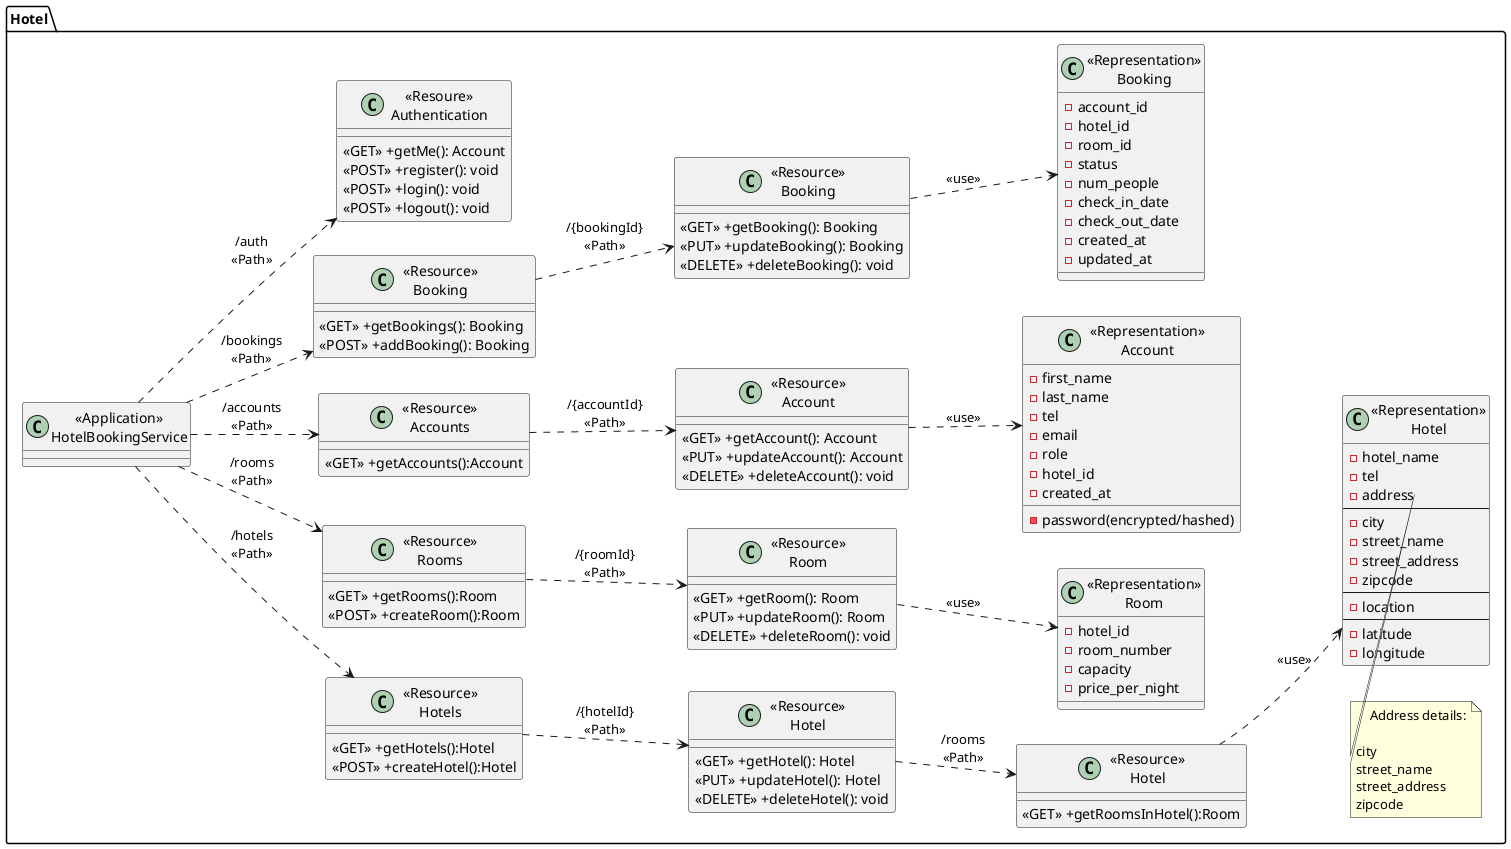 @startuml Hotelclass
left to right direction
package "Hotel"{
    class "<<Application>>\nHotelBookingService" as HotelBookingService{}

    class "<<Resource>>\nHotels" as ResourceHotels{
        <<GET>> +getHotels():Hotel
        <<POST>> +createHotel():Hotel
    }

    class "<<Resource>>\nHotel" as ResourceHotel {
        <<GET>> +getHotel(): Hotel
        <<PUT>> +updateHotel(): Hotel
        <<DELETE>> +deleteHotel(): void
    }
' Add this part
    class "<<Resource>>\nHotel" as ResourceRoomsInHotel {
        <<GET>> +getRoomsInHotel():Room
    }

    class "<<Resource>>\nRooms" as ResourceRooms{
        <<GET>> +getRooms():Room
        <<POST>> +createRoom():Room
    }

    class "<<Resource>>\nRoom" as ResourceRoom {
        <<GET>> +getRoom(): Room
        <<PUT>> +updateRoom(): Room
        <<DELETE>> +deleteRoom(): void
    }

    class "<<Resource>>\nAccounts" as ResourceAccounts{
        <<GET>> +getAccounts():Account
    }

    class "<<Resource>>\nAccount" as ResourceAccount {
        <<GET>> +getAccount(): Account
        <<PUT>> +updateAccount(): Account
        <<DELETE>> +deleteAccount(): void
    }

    class "<<Resource>>\nBooking" as ResourceBookings {
        <<GET>> +getBookings(): Booking
        <<POST>> +addBooking(): Booking
    }

    class "<<Resource>>\nBooking" as ResourceBooking {
        <<GET>> +getBooking(): Booking
        <<PUT>> +updateBooking(): Booking
        <<DELETE>> +deleteBooking(): void
    }

    class "<<Resoure>>\nAuthentication" as ResourceAuthentication {
        <<GET>> +getMe(): Account
        <<POST>> +register(): void
        <<POST>> +login(): void
        <<POST>> +logout(): void
    }

    class "<<Representation>>\nBooking" as RepresentationBooking {
        -account_id
        -hotel_id
        -room_id
        -status
        -num_people
        -check_in_date
        -check_out_date
        -created_at
        -updated_at
    }

    class "<<Representation>>\nHotel" as RepresentationHotel {
        -hotel_name
        -tel
        -address
        --
        -city
        -street_name
        -street_address
        -zipcode
        --
        -location
        --
        -latitude
        -longitude
    }

        class "<<Representation>>\nRoom" as RepresentationRoom {
        -hotel_id
        -room_number
        -capacity
        -price_per_night
    }
        class "<<Representation>>\nAccount" as Account {
        -first_name
        -last_name
        -tel
        -email
        -password(encrypted/hashed)
        -role
        -hotel_id
        -created_at
        }
        

note right of RepresentationHotel::address
    Address details:
        
city
street_name
street_address
zipcode
end note
}

HotelBookingService ..> ResourceHotels:"/hotels\n<<Path>>"
HotelBookingService ..> ResourceRooms:"/rooms\n<<Path>>"
HotelBookingService ..> ResourceAccounts:"/accounts\n<<Path>>"
HotelBookingService ..> ResourceBookings:"/bookings\n<<Path>>"
HotelBookingService ..> ResourceAuthentication:"/auth\n<<Path>>"

ResourceHotels ..> ResourceHotel: "/{hotelId}\n<<Path>>"
ResourceHotel ..> ResourceRoomsInHotel: "/rooms\n<<Path>>"
ResourceRoomsInHotel ..> RepresentationHotel: "<<use>>"

ResourceRooms ..> ResourceRoom: "/{roomId}\n<<Path>>"
ResourceRoom ..> RepresentationRoom: "<<use>>"

ResourceAccounts ..> ResourceAccount: "/{accountId}\n<<Path>>"
ResourceAccount ..> Account: "<<use>>"

ResourceBookings ..> ResourceBooking: "/{bookingId}\n<<Path>>"
ResourceBooking ..> RepresentationBooking: "<<use>>"

@enduml